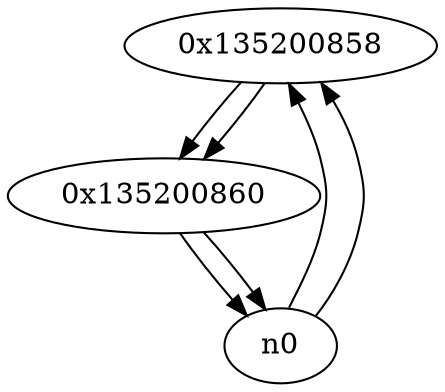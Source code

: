 digraph G{
/* nodes */
  n1 [label="0x135200858"]
  n2 [label="0x135200860"]
/* edges */
n1 -> n2;
n0 -> n1;
n0 -> n1;
n2 -> n0;
n2 -> n0;
n1 -> n2;
}
